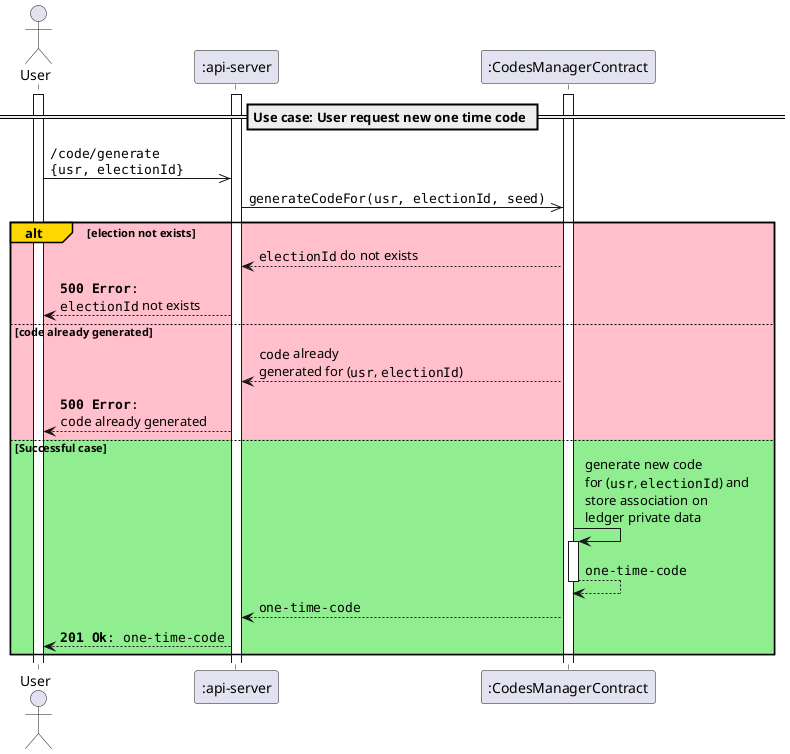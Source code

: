 @startuml code-creation-use-case

actor User as C
participant ":api-server" as API
participant ":CodesManagerContract" as CM

activate C
activate API
activate CM

== Use case: User request new one time code ==

C ->> API : ""/code/generate"" \n""{usr, electionId}""
API ->> CM : ""generateCodeFor(usr, electionId, seed)""

alt#Gold #Pink election not exists
    CM --> API : ""electionId"" do not exists
    API --> C : ""**500 Error**:"" \n""electionId"" not exists
else code already generated
    CM --> API : ""code"" already \ngenerated for (""usr"", ""electionId"")
    API --> C : ""**500 Error**:"" \n""code"" already generated
else #LightGreen Successful case
    CM -> CM : generate new code \nfor (""usr"", ""electionId"") and \nstore association on \nledger private data
    activate CM
    CM --> CM : ""one-time-code""
    deactivate CM
    CM --> API : ""one-time-code""
    API --> C : ""**201 Ok**: one-time-code""
end

@enduml
